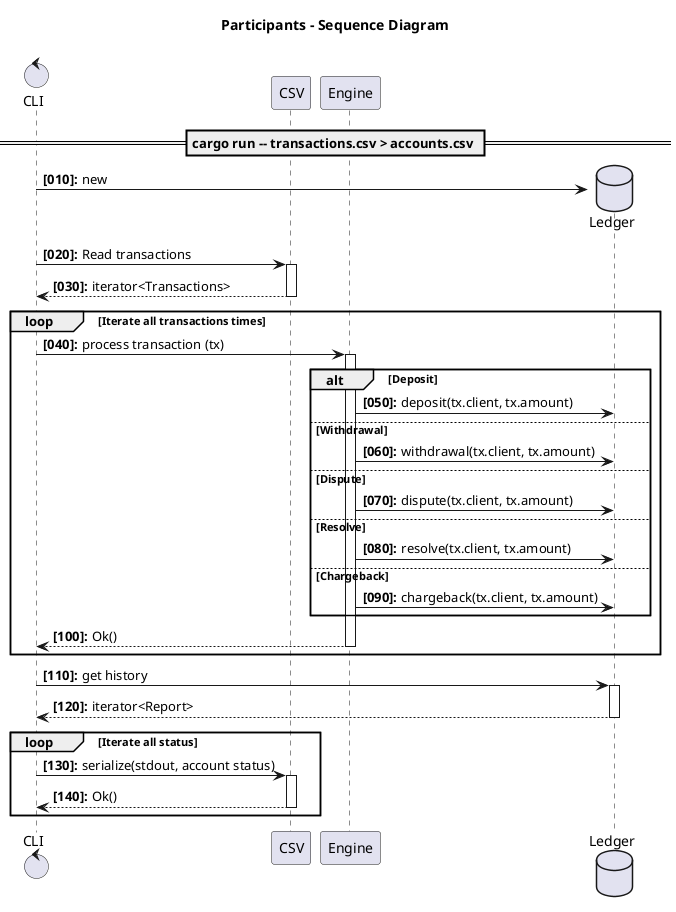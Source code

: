 @startuml

title "Participants - Sequence Diagram"
autonumber 10 10 "<b>[000]:"

control CLI as cli
participant CSV as csv
participant Engine as core

== cargo run -- transactions.csv > accounts.csv ==

create database Ledger as db
cli -> db: new

cli -> csv: Read transactions
activate csv
csv --> cli: iterator<Transactions>
deactivate csv

loop Iterate all transactions times
	cli -> core : process transaction (tx)
	activate core
	
	alt Deposit
	
		core -> db: deposit(tx.client, tx.amount)
	
	else Withdrawal
	
		core -> db: withdrawal(tx.client, tx.amount)
	
	else Dispute
	
		core -> db: dispute(tx.client, tx.amount)
	
	else Resolve
	
		core -> db: resolve(tx.client, tx.amount)
	
	else Chargeback
	
		core -> db: chargeback(tx.client, tx.amount)
	
	end
	
	core --> cli: Ok()
	deactivate core
end

	cli -> db: get history
	activate db
	db --> cli: iterator<Report>
	deactivate db
	
	loop Iterate all status
	
		cli -> csv: serialize(stdout, account status)
		activate csv
		csv --> cli: Ok()
		deactivate csv
	
	end

@enduml